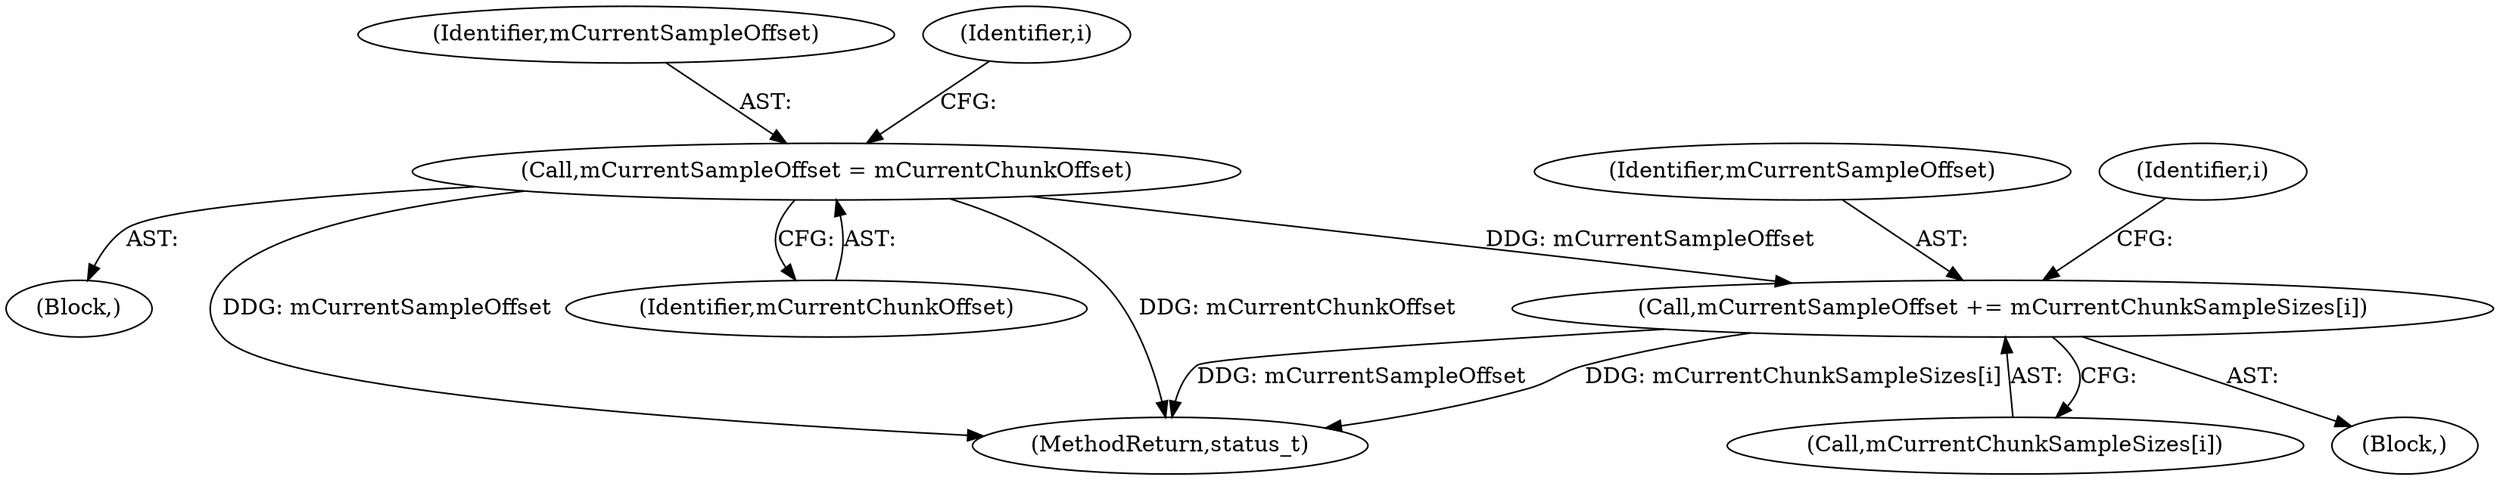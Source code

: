 digraph "0_Android_f81038006b4c59a5a148dcad887371206033c28f_3@array" {
"1000290" [label="(Call,mCurrentSampleOffset += mCurrentChunkSampleSizes[i])"];
"1000276" [label="(Call,mCurrentSampleOffset = mCurrentChunkOffset)"];
"1000345" [label="(MethodReturn,status_t)"];
"1000276" [label="(Call,mCurrentSampleOffset = mCurrentChunkOffset)"];
"1000278" [label="(Identifier,mCurrentChunkOffset)"];
"1000291" [label="(Identifier,mCurrentSampleOffset)"];
"1000102" [label="(Block,)"];
"1000292" [label="(Call,mCurrentChunkSampleSizes[i])"];
"1000289" [label="(Block,)"];
"1000277" [label="(Identifier,mCurrentSampleOffset)"];
"1000290" [label="(Call,mCurrentSampleOffset += mCurrentChunkSampleSizes[i])"];
"1000282" [label="(Identifier,i)"];
"1000288" [label="(Identifier,i)"];
"1000290" -> "1000289"  [label="AST: "];
"1000290" -> "1000292"  [label="CFG: "];
"1000291" -> "1000290"  [label="AST: "];
"1000292" -> "1000290"  [label="AST: "];
"1000288" -> "1000290"  [label="CFG: "];
"1000290" -> "1000345"  [label="DDG: mCurrentSampleOffset"];
"1000290" -> "1000345"  [label="DDG: mCurrentChunkSampleSizes[i]"];
"1000276" -> "1000290"  [label="DDG: mCurrentSampleOffset"];
"1000276" -> "1000102"  [label="AST: "];
"1000276" -> "1000278"  [label="CFG: "];
"1000277" -> "1000276"  [label="AST: "];
"1000278" -> "1000276"  [label="AST: "];
"1000282" -> "1000276"  [label="CFG: "];
"1000276" -> "1000345"  [label="DDG: mCurrentChunkOffset"];
"1000276" -> "1000345"  [label="DDG: mCurrentSampleOffset"];
}
